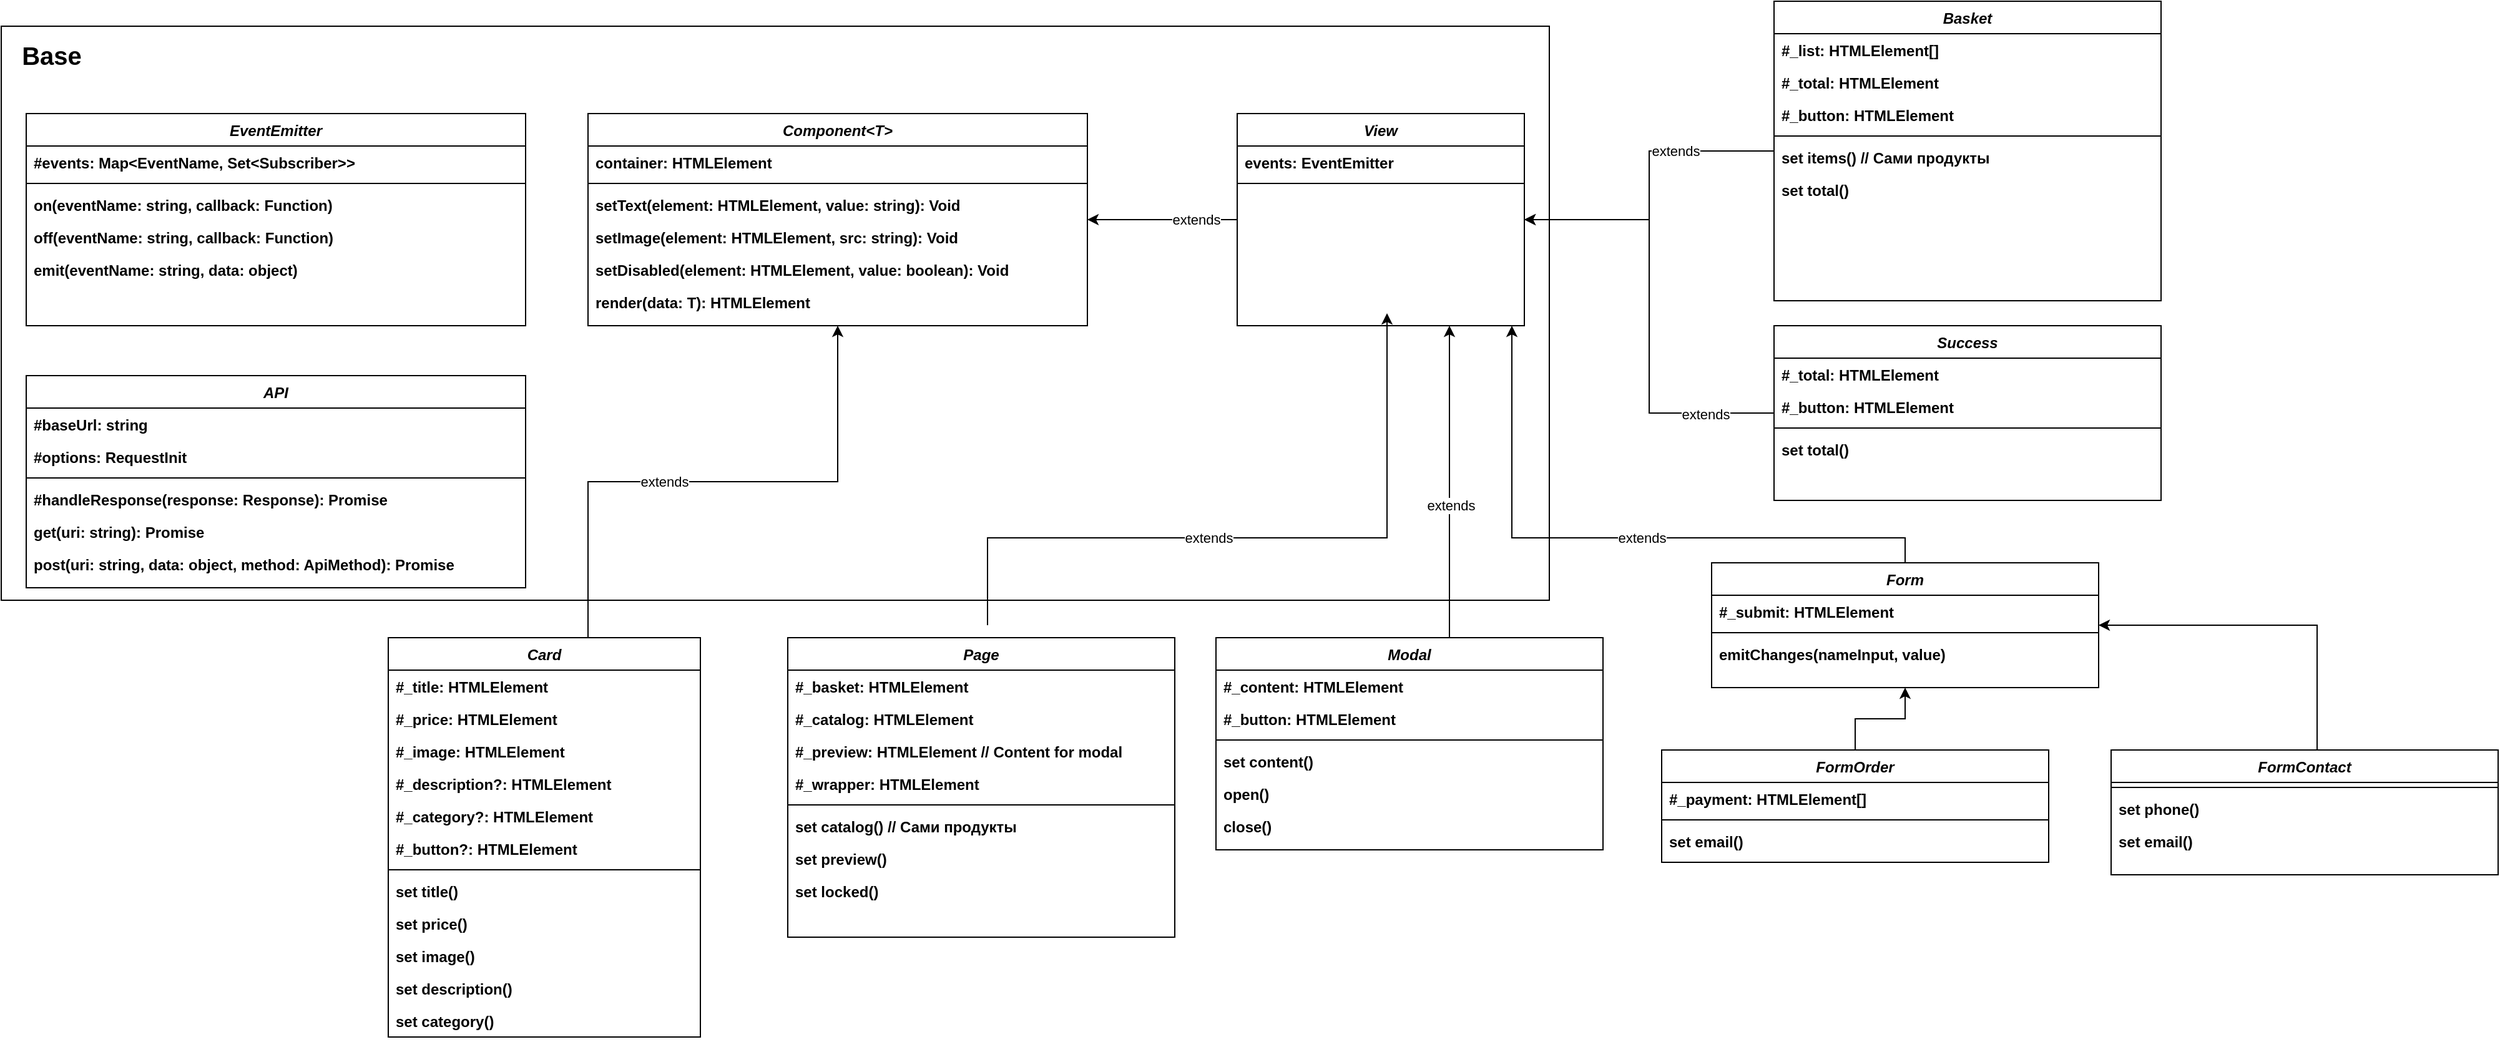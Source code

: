 <mxfile version="24.2.0" type="device">
  <diagram id="C5RBs43oDa-KdzZeNtuy" name="Page-1">
    <mxGraphModel dx="2954" dy="1132" grid="1" gridSize="10" guides="1" tooltips="1" connect="1" arrows="1" fold="1" page="1" pageScale="1" pageWidth="2336" pageHeight="1654" math="0" shadow="0">
      <root>
        <mxCell id="WIyWlLk6GJQsqaUBKTNV-0" />
        <mxCell id="WIyWlLk6GJQsqaUBKTNV-1" parent="WIyWlLk6GJQsqaUBKTNV-0" />
        <mxCell id="gWq2CXGKpFRg3qJBpqlr-2" value="" style="rounded=0;whiteSpace=wrap;html=1;" parent="WIyWlLk6GJQsqaUBKTNV-1" vertex="1">
          <mxGeometry x="40" y="40" width="1240" height="460" as="geometry" />
        </mxCell>
        <mxCell id="zkfFHV4jXpPFQw0GAbJ--0" value="API" style="swimlane;fontStyle=3;align=center;verticalAlign=top;childLayout=stackLayout;horizontal=1;startSize=26;horizontalStack=0;resizeParent=1;resizeLast=0;collapsible=1;marginBottom=0;rounded=0;shadow=0;strokeWidth=1;" parent="WIyWlLk6GJQsqaUBKTNV-1" vertex="1">
          <mxGeometry x="60" y="320" width="400" height="170" as="geometry">
            <mxRectangle x="230" y="140" width="160" height="26" as="alternateBounds" />
          </mxGeometry>
        </mxCell>
        <mxCell id="zkfFHV4jXpPFQw0GAbJ--1" value="#baseUrl: string" style="text;align=left;verticalAlign=top;spacingLeft=4;spacingRight=4;overflow=hidden;rotatable=0;points=[[0,0.5],[1,0.5]];portConstraint=eastwest;fontStyle=1" parent="zkfFHV4jXpPFQw0GAbJ--0" vertex="1">
          <mxGeometry y="26" width="400" height="26" as="geometry" />
        </mxCell>
        <mxCell id="zkfFHV4jXpPFQw0GAbJ--2" value="#options: RequestInit" style="text;align=left;verticalAlign=top;spacingLeft=4;spacingRight=4;overflow=hidden;rotatable=0;points=[[0,0.5],[1,0.5]];portConstraint=eastwest;rounded=0;shadow=0;html=0;fontStyle=1" parent="zkfFHV4jXpPFQw0GAbJ--0" vertex="1">
          <mxGeometry y="52" width="400" height="26" as="geometry" />
        </mxCell>
        <mxCell id="zkfFHV4jXpPFQw0GAbJ--4" value="" style="line;html=1;strokeWidth=1;align=left;verticalAlign=middle;spacingTop=-1;spacingLeft=3;spacingRight=3;rotatable=0;labelPosition=right;points=[];portConstraint=eastwest;" parent="zkfFHV4jXpPFQw0GAbJ--0" vertex="1">
          <mxGeometry y="78" width="400" height="8" as="geometry" />
        </mxCell>
        <mxCell id="zkfFHV4jXpPFQw0GAbJ--5" value="#handleResponse(response: Response): Promise" style="text;align=left;verticalAlign=top;spacingLeft=4;spacingRight=4;overflow=hidden;rotatable=0;points=[[0,0.5],[1,0.5]];portConstraint=eastwest;fontStyle=1" parent="zkfFHV4jXpPFQw0GAbJ--0" vertex="1">
          <mxGeometry y="86" width="400" height="26" as="geometry" />
        </mxCell>
        <mxCell id="gWq2CXGKpFRg3qJBpqlr-4" value="get(uri: string): Promise" style="text;align=left;verticalAlign=top;spacingLeft=4;spacingRight=4;overflow=hidden;rotatable=0;points=[[0,0.5],[1,0.5]];portConstraint=eastwest;fontStyle=1" parent="zkfFHV4jXpPFQw0GAbJ--0" vertex="1">
          <mxGeometry y="112" width="400" height="26" as="geometry" />
        </mxCell>
        <mxCell id="gWq2CXGKpFRg3qJBpqlr-5" value="post(uri: string, data: object, method: ApiMethod): Promise" style="text;align=left;verticalAlign=top;spacingLeft=4;spacingRight=4;overflow=hidden;rotatable=0;points=[[0,0.5],[1,0.5]];portConstraint=eastwest;fontStyle=1" parent="zkfFHV4jXpPFQw0GAbJ--0" vertex="1">
          <mxGeometry y="138" width="400" height="26" as="geometry" />
        </mxCell>
        <mxCell id="gWq2CXGKpFRg3qJBpqlr-6" value="&lt;font style=&quot;font-size: 20px;&quot;&gt;Base&lt;/font&gt;" style="text;align=center;fontStyle=1;verticalAlign=middle;spacingLeft=3;spacingRight=3;strokeColor=none;rotatable=0;points=[[0,0.5],[1,0.5]];portConstraint=eastwest;html=1;" parent="WIyWlLk6GJQsqaUBKTNV-1" vertex="1">
          <mxGeometry x="40" y="50" width="80" height="26" as="geometry" />
        </mxCell>
        <mxCell id="gWq2CXGKpFRg3qJBpqlr-7" value="EventEmitter" style="swimlane;fontStyle=3;align=center;verticalAlign=top;childLayout=stackLayout;horizontal=1;startSize=26;horizontalStack=0;resizeParent=1;resizeLast=0;collapsible=1;marginBottom=0;rounded=0;shadow=0;strokeWidth=1;" parent="WIyWlLk6GJQsqaUBKTNV-1" vertex="1">
          <mxGeometry x="60" y="110" width="400" height="170" as="geometry">
            <mxRectangle x="230" y="140" width="160" height="26" as="alternateBounds" />
          </mxGeometry>
        </mxCell>
        <mxCell id="gWq2CXGKpFRg3qJBpqlr-8" value="#events: Map&lt;EventName, Set&lt;Subscriber&gt;&gt;" style="text;align=left;verticalAlign=top;spacingLeft=4;spacingRight=4;overflow=hidden;rotatable=0;points=[[0,0.5],[1,0.5]];portConstraint=eastwest;fontStyle=1" parent="gWq2CXGKpFRg3qJBpqlr-7" vertex="1">
          <mxGeometry y="26" width="400" height="26" as="geometry" />
        </mxCell>
        <mxCell id="gWq2CXGKpFRg3qJBpqlr-10" value="" style="line;html=1;strokeWidth=1;align=left;verticalAlign=middle;spacingTop=-1;spacingLeft=3;spacingRight=3;rotatable=0;labelPosition=right;points=[];portConstraint=eastwest;" parent="gWq2CXGKpFRg3qJBpqlr-7" vertex="1">
          <mxGeometry y="52" width="400" height="8" as="geometry" />
        </mxCell>
        <mxCell id="gWq2CXGKpFRg3qJBpqlr-11" value="on(eventName: string, callback: Function) " style="text;align=left;verticalAlign=top;spacingLeft=4;spacingRight=4;overflow=hidden;rotatable=0;points=[[0,0.5],[1,0.5]];portConstraint=eastwest;fontStyle=1" parent="gWq2CXGKpFRg3qJBpqlr-7" vertex="1">
          <mxGeometry y="60" width="400" height="26" as="geometry" />
        </mxCell>
        <mxCell id="gWq2CXGKpFRg3qJBpqlr-12" value="off(eventName: string, callback: Function)" style="text;align=left;verticalAlign=top;spacingLeft=4;spacingRight=4;overflow=hidden;rotatable=0;points=[[0,0.5],[1,0.5]];portConstraint=eastwest;fontStyle=1" parent="gWq2CXGKpFRg3qJBpqlr-7" vertex="1">
          <mxGeometry y="86" width="400" height="26" as="geometry" />
        </mxCell>
        <mxCell id="gWq2CXGKpFRg3qJBpqlr-13" value="emit(eventName: string, data: object)" style="text;align=left;verticalAlign=top;spacingLeft=4;spacingRight=4;overflow=hidden;rotatable=0;points=[[0,0.5],[1,0.5]];portConstraint=eastwest;fontStyle=1" parent="gWq2CXGKpFRg3qJBpqlr-7" vertex="1">
          <mxGeometry y="112" width="400" height="26" as="geometry" />
        </mxCell>
        <mxCell id="gWq2CXGKpFRg3qJBpqlr-28" style="edgeStyle=orthogonalEdgeStyle;rounded=0;orthogonalLoop=1;jettySize=auto;html=1;" parent="WIyWlLk6GJQsqaUBKTNV-1" source="gWq2CXGKpFRg3qJBpqlr-14" target="gWq2CXGKpFRg3qJBpqlr-20" edge="1">
          <mxGeometry relative="1" as="geometry" />
        </mxCell>
        <mxCell id="gWq2CXGKpFRg3qJBpqlr-29" value="extends" style="edgeLabel;html=1;align=center;verticalAlign=middle;resizable=0;points=[];" parent="gWq2CXGKpFRg3qJBpqlr-28" vertex="1" connectable="0">
          <mxGeometry x="-0.135" relative="1" as="geometry">
            <mxPoint x="19" as="offset" />
          </mxGeometry>
        </mxCell>
        <mxCell id="gWq2CXGKpFRg3qJBpqlr-14" value="View" style="swimlane;fontStyle=3;align=center;verticalAlign=top;childLayout=stackLayout;horizontal=1;startSize=26;horizontalStack=0;resizeParent=1;resizeLast=0;collapsible=1;marginBottom=0;rounded=0;shadow=0;strokeWidth=1;" parent="WIyWlLk6GJQsqaUBKTNV-1" vertex="1">
          <mxGeometry x="1030" y="110" width="230" height="170" as="geometry">
            <mxRectangle x="230" y="140" width="160" height="26" as="alternateBounds" />
          </mxGeometry>
        </mxCell>
        <mxCell id="gWq2CXGKpFRg3qJBpqlr-15" value="events: EventEmitter" style="text;align=left;verticalAlign=top;spacingLeft=4;spacingRight=4;overflow=hidden;rotatable=0;points=[[0,0.5],[1,0.5]];portConstraint=eastwest;fontStyle=1" parent="gWq2CXGKpFRg3qJBpqlr-14" vertex="1">
          <mxGeometry y="26" width="230" height="26" as="geometry" />
        </mxCell>
        <mxCell id="gWq2CXGKpFRg3qJBpqlr-16" value="" style="line;html=1;strokeWidth=1;align=left;verticalAlign=middle;spacingTop=-1;spacingLeft=3;spacingRight=3;rotatable=0;labelPosition=right;points=[];portConstraint=eastwest;" parent="gWq2CXGKpFRg3qJBpqlr-14" vertex="1">
          <mxGeometry y="52" width="230" height="8" as="geometry" />
        </mxCell>
        <mxCell id="gWq2CXGKpFRg3qJBpqlr-20" value="Component&lt;T&gt;" style="swimlane;fontStyle=3;align=center;verticalAlign=top;childLayout=stackLayout;horizontal=1;startSize=26;horizontalStack=0;resizeParent=1;resizeLast=0;collapsible=1;marginBottom=0;rounded=0;shadow=0;strokeWidth=1;" parent="WIyWlLk6GJQsqaUBKTNV-1" vertex="1">
          <mxGeometry x="510" y="110" width="400" height="170" as="geometry">
            <mxRectangle x="230" y="140" width="160" height="26" as="alternateBounds" />
          </mxGeometry>
        </mxCell>
        <mxCell id="gWq2CXGKpFRg3qJBpqlr-21" value="container: HTMLElement" style="text;align=left;verticalAlign=top;spacingLeft=4;spacingRight=4;overflow=hidden;rotatable=0;points=[[0,0.5],[1,0.5]];portConstraint=eastwest;fontStyle=1" parent="gWq2CXGKpFRg3qJBpqlr-20" vertex="1">
          <mxGeometry y="26" width="400" height="26" as="geometry" />
        </mxCell>
        <mxCell id="gWq2CXGKpFRg3qJBpqlr-22" value="" style="line;html=1;strokeWidth=1;align=left;verticalAlign=middle;spacingTop=-1;spacingLeft=3;spacingRight=3;rotatable=0;labelPosition=right;points=[];portConstraint=eastwest;" parent="gWq2CXGKpFRg3qJBpqlr-20" vertex="1">
          <mxGeometry y="52" width="400" height="8" as="geometry" />
        </mxCell>
        <mxCell id="gWq2CXGKpFRg3qJBpqlr-23" value="setText(element: HTMLElement, value: string): Void" style="text;align=left;verticalAlign=top;spacingLeft=4;spacingRight=4;overflow=hidden;rotatable=0;points=[[0,0.5],[1,0.5]];portConstraint=eastwest;fontStyle=1" parent="gWq2CXGKpFRg3qJBpqlr-20" vertex="1">
          <mxGeometry y="60" width="400" height="26" as="geometry" />
        </mxCell>
        <mxCell id="gWq2CXGKpFRg3qJBpqlr-24" value="setImage(element: HTMLElement, src: string): Void" style="text;align=left;verticalAlign=top;spacingLeft=4;spacingRight=4;overflow=hidden;rotatable=0;points=[[0,0.5],[1,0.5]];portConstraint=eastwest;fontStyle=1" parent="gWq2CXGKpFRg3qJBpqlr-20" vertex="1">
          <mxGeometry y="86" width="400" height="26" as="geometry" />
        </mxCell>
        <mxCell id="gWq2CXGKpFRg3qJBpqlr-25" value="setDisabled(element: HTMLElement, value: boolean): Void " style="text;align=left;verticalAlign=top;spacingLeft=4;spacingRight=4;overflow=hidden;rotatable=0;points=[[0,0.5],[1,0.5]];portConstraint=eastwest;fontStyle=1" parent="gWq2CXGKpFRg3qJBpqlr-20" vertex="1">
          <mxGeometry y="112" width="400" height="26" as="geometry" />
        </mxCell>
        <mxCell id="gWq2CXGKpFRg3qJBpqlr-26" value="render(data: T): HTMLElement" style="text;align=left;verticalAlign=top;spacingLeft=4;spacingRight=4;overflow=hidden;rotatable=0;points=[[0,0.5],[1,0.5]];portConstraint=eastwest;fontStyle=1" parent="gWq2CXGKpFRg3qJBpqlr-20" vertex="1">
          <mxGeometry y="138" width="400" height="26" as="geometry" />
        </mxCell>
        <mxCell id="gWq2CXGKpFRg3qJBpqlr-44" style="edgeStyle=orthogonalEdgeStyle;rounded=0;orthogonalLoop=1;jettySize=auto;html=1;" parent="WIyWlLk6GJQsqaUBKTNV-1" source="gWq2CXGKpFRg3qJBpqlr-30" target="gWq2CXGKpFRg3qJBpqlr-20" edge="1">
          <mxGeometry relative="1" as="geometry">
            <Array as="points">
              <mxPoint x="510" y="405" />
              <mxPoint x="710" y="405" />
            </Array>
          </mxGeometry>
        </mxCell>
        <mxCell id="gWq2CXGKpFRg3qJBpqlr-45" value="extends" style="edgeLabel;html=1;align=center;verticalAlign=middle;resizable=0;points=[];" parent="gWq2CXGKpFRg3qJBpqlr-44" vertex="1" connectable="0">
          <mxGeometry x="-0.176" y="1" relative="1" as="geometry">
            <mxPoint y="1" as="offset" />
          </mxGeometry>
        </mxCell>
        <mxCell id="gWq2CXGKpFRg3qJBpqlr-30" value="Card" style="swimlane;fontStyle=3;align=center;verticalAlign=top;childLayout=stackLayout;horizontal=1;startSize=26;horizontalStack=0;resizeParent=1;resizeLast=0;collapsible=1;marginBottom=0;rounded=0;shadow=0;strokeWidth=1;fillStyle=auto;swimlaneFillColor=default;" parent="WIyWlLk6GJQsqaUBKTNV-1" vertex="1">
          <mxGeometry x="350" y="530" width="250" height="320" as="geometry">
            <mxRectangle x="230" y="140" width="160" height="26" as="alternateBounds" />
          </mxGeometry>
        </mxCell>
        <mxCell id="gWq2CXGKpFRg3qJBpqlr-37" value="#_title: HTMLElement" style="text;align=left;verticalAlign=top;spacingLeft=4;spacingRight=4;overflow=hidden;rotatable=0;points=[[0,0.5],[1,0.5]];portConstraint=eastwest;fontStyle=1" parent="gWq2CXGKpFRg3qJBpqlr-30" vertex="1">
          <mxGeometry y="26" width="250" height="26" as="geometry" />
        </mxCell>
        <mxCell id="gWq2CXGKpFRg3qJBpqlr-31" value="#_price: HTMLElement" style="text;align=left;verticalAlign=top;spacingLeft=4;spacingRight=4;overflow=hidden;rotatable=0;points=[[0,0.5],[1,0.5]];portConstraint=eastwest;fontStyle=1" parent="gWq2CXGKpFRg3qJBpqlr-30" vertex="1">
          <mxGeometry y="52" width="250" height="26" as="geometry" />
        </mxCell>
        <mxCell id="gWq2CXGKpFRg3qJBpqlr-41" value="#_image: HTMLElement" style="text;align=left;verticalAlign=top;spacingLeft=4;spacingRight=4;overflow=hidden;rotatable=0;points=[[0,0.5],[1,0.5]];portConstraint=eastwest;fontStyle=1" parent="gWq2CXGKpFRg3qJBpqlr-30" vertex="1">
          <mxGeometry y="78" width="250" height="26" as="geometry" />
        </mxCell>
        <mxCell id="gWq2CXGKpFRg3qJBpqlr-36" value="#_description?: HTMLElement" style="text;align=left;verticalAlign=top;spacingLeft=4;spacingRight=4;overflow=hidden;rotatable=0;points=[[0,0.5],[1,0.5]];portConstraint=eastwest;fontStyle=1" parent="gWq2CXGKpFRg3qJBpqlr-30" vertex="1">
          <mxGeometry y="104" width="250" height="26" as="geometry" />
        </mxCell>
        <mxCell id="gWq2CXGKpFRg3qJBpqlr-38" value="#_category?: HTMLElement" style="text;align=left;verticalAlign=top;spacingLeft=4;spacingRight=4;overflow=hidden;rotatable=0;points=[[0,0.5],[1,0.5]];portConstraint=eastwest;fontStyle=1" parent="gWq2CXGKpFRg3qJBpqlr-30" vertex="1">
          <mxGeometry y="130" width="250" height="26" as="geometry" />
        </mxCell>
        <mxCell id="gWq2CXGKpFRg3qJBpqlr-40" value="#_button?: HTMLElement" style="text;align=left;verticalAlign=top;spacingLeft=4;spacingRight=4;overflow=hidden;rotatable=0;points=[[0,0.5],[1,0.5]];portConstraint=eastwest;fontStyle=1" parent="gWq2CXGKpFRg3qJBpqlr-30" vertex="1">
          <mxGeometry y="156" width="250" height="26" as="geometry" />
        </mxCell>
        <mxCell id="gWq2CXGKpFRg3qJBpqlr-32" value="" style="line;html=1;strokeWidth=1;align=left;verticalAlign=middle;spacingTop=-1;spacingLeft=3;spacingRight=3;rotatable=0;labelPosition=right;points=[];portConstraint=eastwest;" parent="gWq2CXGKpFRg3qJBpqlr-30" vertex="1">
          <mxGeometry y="182" width="250" height="8" as="geometry" />
        </mxCell>
        <mxCell id="gWq2CXGKpFRg3qJBpqlr-33" value="set title()" style="text;align=left;verticalAlign=top;spacingLeft=4;spacingRight=4;overflow=hidden;rotatable=0;points=[[0,0.5],[1,0.5]];portConstraint=eastwest;fontStyle=1" parent="gWq2CXGKpFRg3qJBpqlr-30" vertex="1">
          <mxGeometry y="190" width="250" height="26" as="geometry" />
        </mxCell>
        <mxCell id="gWq2CXGKpFRg3qJBpqlr-43" value="set price()" style="text;align=left;verticalAlign=top;spacingLeft=4;spacingRight=4;overflow=hidden;rotatable=0;points=[[0,0.5],[1,0.5]];portConstraint=eastwest;fontStyle=1" parent="gWq2CXGKpFRg3qJBpqlr-30" vertex="1">
          <mxGeometry y="216" width="250" height="26" as="geometry" />
        </mxCell>
        <mxCell id="gWq2CXGKpFRg3qJBpqlr-35" value="set image()" style="text;align=left;verticalAlign=top;spacingLeft=4;spacingRight=4;overflow=hidden;rotatable=0;points=[[0,0.5],[1,0.5]];portConstraint=eastwest;fontStyle=1" parent="gWq2CXGKpFRg3qJBpqlr-30" vertex="1">
          <mxGeometry y="242" width="250" height="26" as="geometry" />
        </mxCell>
        <mxCell id="gWq2CXGKpFRg3qJBpqlr-34" value="set description()" style="text;align=left;verticalAlign=top;spacingLeft=4;spacingRight=4;overflow=hidden;rotatable=0;points=[[0,0.5],[1,0.5]];portConstraint=eastwest;fontStyle=1" parent="gWq2CXGKpFRg3qJBpqlr-30" vertex="1">
          <mxGeometry y="268" width="250" height="26" as="geometry" />
        </mxCell>
        <mxCell id="gWq2CXGKpFRg3qJBpqlr-42" value="set category()" style="text;align=left;verticalAlign=top;spacingLeft=4;spacingRight=4;overflow=hidden;rotatable=0;points=[[0,0.5],[1,0.5]];portConstraint=eastwest;fontStyle=1" parent="gWq2CXGKpFRg3qJBpqlr-30" vertex="1">
          <mxGeometry y="294" width="250" height="26" as="geometry" />
        </mxCell>
        <mxCell id="gWq2CXGKpFRg3qJBpqlr-59" style="edgeStyle=orthogonalEdgeStyle;rounded=0;orthogonalLoop=1;jettySize=auto;html=1;" parent="WIyWlLk6GJQsqaUBKTNV-1" edge="1">
          <mxGeometry relative="1" as="geometry">
            <mxPoint x="830" y="520" as="sourcePoint" />
            <mxPoint x="1150" y="270" as="targetPoint" />
            <Array as="points">
              <mxPoint x="830" y="450" />
              <mxPoint x="1150" y="450" />
            </Array>
          </mxGeometry>
        </mxCell>
        <mxCell id="gWq2CXGKpFRg3qJBpqlr-60" value="extends" style="edgeLabel;html=1;align=center;verticalAlign=middle;resizable=0;points=[];" parent="gWq2CXGKpFRg3qJBpqlr-59" vertex="1" connectable="0">
          <mxGeometry x="-0.135" relative="1" as="geometry">
            <mxPoint as="offset" />
          </mxGeometry>
        </mxCell>
        <mxCell id="gWq2CXGKpFRg3qJBpqlr-46" value="Page" style="swimlane;fontStyle=3;align=center;verticalAlign=top;childLayout=stackLayout;horizontal=1;startSize=26;horizontalStack=0;resizeParent=1;resizeLast=0;collapsible=1;marginBottom=0;rounded=0;shadow=0;strokeWidth=1;fillStyle=auto;swimlaneFillColor=default;" parent="WIyWlLk6GJQsqaUBKTNV-1" vertex="1">
          <mxGeometry x="670" y="530" width="310" height="240" as="geometry">
            <mxRectangle x="230" y="140" width="160" height="26" as="alternateBounds" />
          </mxGeometry>
        </mxCell>
        <mxCell id="gWq2CXGKpFRg3qJBpqlr-47" value="#_basket: HTMLElement" style="text;align=left;verticalAlign=top;spacingLeft=4;spacingRight=4;overflow=hidden;rotatable=0;points=[[0,0.5],[1,0.5]];portConstraint=eastwest;fontStyle=1" parent="gWq2CXGKpFRg3qJBpqlr-46" vertex="1">
          <mxGeometry y="26" width="310" height="26" as="geometry" />
        </mxCell>
        <mxCell id="gWq2CXGKpFRg3qJBpqlr-48" value="#_catalog: HTMLElement" style="text;align=left;verticalAlign=top;spacingLeft=4;spacingRight=4;overflow=hidden;rotatable=0;points=[[0,0.5],[1,0.5]];portConstraint=eastwest;fontStyle=1" parent="gWq2CXGKpFRg3qJBpqlr-46" vertex="1">
          <mxGeometry y="52" width="310" height="26" as="geometry" />
        </mxCell>
        <mxCell id="gWq2CXGKpFRg3qJBpqlr-49" value="#_preview: HTMLElement // Content for modal" style="text;align=left;verticalAlign=top;spacingLeft=4;spacingRight=4;overflow=hidden;rotatable=0;points=[[0,0.5],[1,0.5]];portConstraint=eastwest;fontStyle=1" parent="gWq2CXGKpFRg3qJBpqlr-46" vertex="1">
          <mxGeometry y="78" width="310" height="26" as="geometry" />
        </mxCell>
        <mxCell id="gWq2CXGKpFRg3qJBpqlr-50" value="#_wrapper: HTMLElement" style="text;align=left;verticalAlign=top;spacingLeft=4;spacingRight=4;overflow=hidden;rotatable=0;points=[[0,0.5],[1,0.5]];portConstraint=eastwest;fontStyle=1" parent="gWq2CXGKpFRg3qJBpqlr-46" vertex="1">
          <mxGeometry y="104" width="310" height="26" as="geometry" />
        </mxCell>
        <mxCell id="gWq2CXGKpFRg3qJBpqlr-53" value="" style="line;html=1;strokeWidth=1;align=left;verticalAlign=middle;spacingTop=-1;spacingLeft=3;spacingRight=3;rotatable=0;labelPosition=right;points=[];portConstraint=eastwest;" parent="gWq2CXGKpFRg3qJBpqlr-46" vertex="1">
          <mxGeometry y="130" width="310" height="8" as="geometry" />
        </mxCell>
        <mxCell id="gWq2CXGKpFRg3qJBpqlr-54" value="set catalog() // Сами продукты" style="text;align=left;verticalAlign=top;spacingLeft=4;spacingRight=4;overflow=hidden;rotatable=0;points=[[0,0.5],[1,0.5]];portConstraint=eastwest;fontStyle=1" parent="gWq2CXGKpFRg3qJBpqlr-46" vertex="1">
          <mxGeometry y="138" width="310" height="26" as="geometry" />
        </mxCell>
        <mxCell id="gWq2CXGKpFRg3qJBpqlr-55" value="set preview()" style="text;align=left;verticalAlign=top;spacingLeft=4;spacingRight=4;overflow=hidden;rotatable=0;points=[[0,0.5],[1,0.5]];portConstraint=eastwest;fontStyle=1" parent="gWq2CXGKpFRg3qJBpqlr-46" vertex="1">
          <mxGeometry y="164" width="310" height="26" as="geometry" />
        </mxCell>
        <mxCell id="gWq2CXGKpFRg3qJBpqlr-56" value="set locked()" style="text;align=left;verticalAlign=top;spacingLeft=4;spacingRight=4;overflow=hidden;rotatable=0;points=[[0,0.5],[1,0.5]];portConstraint=eastwest;fontStyle=1" parent="gWq2CXGKpFRg3qJBpqlr-46" vertex="1">
          <mxGeometry y="190" width="310" height="26" as="geometry" />
        </mxCell>
        <mxCell id="GjS4NY_igWmzDTjKArRY-9" style="edgeStyle=orthogonalEdgeStyle;rounded=0;orthogonalLoop=1;jettySize=auto;html=1;" edge="1" parent="WIyWlLk6GJQsqaUBKTNV-1" source="GjS4NY_igWmzDTjKArRY-0" target="gWq2CXGKpFRg3qJBpqlr-14">
          <mxGeometry relative="1" as="geometry">
            <Array as="points">
              <mxPoint x="1200" y="460" />
              <mxPoint x="1200" y="460" />
            </Array>
          </mxGeometry>
        </mxCell>
        <mxCell id="GjS4NY_igWmzDTjKArRY-10" value="extends" style="edgeLabel;html=1;align=center;verticalAlign=middle;resizable=0;points=[];" vertex="1" connectable="0" parent="GjS4NY_igWmzDTjKArRY-9">
          <mxGeometry x="-0.151" y="-1" relative="1" as="geometry">
            <mxPoint as="offset" />
          </mxGeometry>
        </mxCell>
        <mxCell id="GjS4NY_igWmzDTjKArRY-0" value="Modal" style="swimlane;fontStyle=3;align=center;verticalAlign=top;childLayout=stackLayout;horizontal=1;startSize=26;horizontalStack=0;resizeParent=1;resizeLast=0;collapsible=1;marginBottom=0;rounded=0;shadow=0;strokeWidth=1;fillStyle=auto;swimlaneFillColor=default;" vertex="1" parent="WIyWlLk6GJQsqaUBKTNV-1">
          <mxGeometry x="1013" y="530" width="310" height="170" as="geometry">
            <mxRectangle x="230" y="140" width="160" height="26" as="alternateBounds" />
          </mxGeometry>
        </mxCell>
        <mxCell id="GjS4NY_igWmzDTjKArRY-1" value="#_content: HTMLElement" style="text;align=left;verticalAlign=top;spacingLeft=4;spacingRight=4;overflow=hidden;rotatable=0;points=[[0,0.5],[1,0.5]];portConstraint=eastwest;fontStyle=1" vertex="1" parent="GjS4NY_igWmzDTjKArRY-0">
          <mxGeometry y="26" width="310" height="26" as="geometry" />
        </mxCell>
        <mxCell id="GjS4NY_igWmzDTjKArRY-2" value="#_button: HTMLElement" style="text;align=left;verticalAlign=top;spacingLeft=4;spacingRight=4;overflow=hidden;rotatable=0;points=[[0,0.5],[1,0.5]];portConstraint=eastwest;fontStyle=1" vertex="1" parent="GjS4NY_igWmzDTjKArRY-0">
          <mxGeometry y="52" width="310" height="26" as="geometry" />
        </mxCell>
        <mxCell id="GjS4NY_igWmzDTjKArRY-5" value="" style="line;html=1;strokeWidth=1;align=left;verticalAlign=middle;spacingTop=-1;spacingLeft=3;spacingRight=3;rotatable=0;labelPosition=right;points=[];portConstraint=eastwest;" vertex="1" parent="GjS4NY_igWmzDTjKArRY-0">
          <mxGeometry y="78" width="310" height="8" as="geometry" />
        </mxCell>
        <mxCell id="GjS4NY_igWmzDTjKArRY-6" value="set content()" style="text;align=left;verticalAlign=top;spacingLeft=4;spacingRight=4;overflow=hidden;rotatable=0;points=[[0,0.5],[1,0.5]];portConstraint=eastwest;fontStyle=1" vertex="1" parent="GjS4NY_igWmzDTjKArRY-0">
          <mxGeometry y="86" width="310" height="26" as="geometry" />
        </mxCell>
        <mxCell id="GjS4NY_igWmzDTjKArRY-7" value="open()" style="text;align=left;verticalAlign=top;spacingLeft=4;spacingRight=4;overflow=hidden;rotatable=0;points=[[0,0.5],[1,0.5]];portConstraint=eastwest;fontStyle=1" vertex="1" parent="GjS4NY_igWmzDTjKArRY-0">
          <mxGeometry y="112" width="310" height="26" as="geometry" />
        </mxCell>
        <mxCell id="GjS4NY_igWmzDTjKArRY-8" value="close()" style="text;align=left;verticalAlign=top;spacingLeft=4;spacingRight=4;overflow=hidden;rotatable=0;points=[[0,0.5],[1,0.5]];portConstraint=eastwest;fontStyle=1" vertex="1" parent="GjS4NY_igWmzDTjKArRY-0">
          <mxGeometry y="138" width="310" height="26" as="geometry" />
        </mxCell>
        <mxCell id="GjS4NY_igWmzDTjKArRY-20" style="edgeStyle=orthogonalEdgeStyle;rounded=0;orthogonalLoop=1;jettySize=auto;html=1;" edge="1" parent="WIyWlLk6GJQsqaUBKTNV-1" source="GjS4NY_igWmzDTjKArRY-11" target="gWq2CXGKpFRg3qJBpqlr-14">
          <mxGeometry relative="1" as="geometry" />
        </mxCell>
        <mxCell id="GjS4NY_igWmzDTjKArRY-29" value="extends" style="edgeLabel;html=1;align=center;verticalAlign=middle;resizable=0;points=[];" vertex="1" connectable="0" parent="GjS4NY_igWmzDTjKArRY-20">
          <mxGeometry x="-0.38" relative="1" as="geometry">
            <mxPoint as="offset" />
          </mxGeometry>
        </mxCell>
        <mxCell id="GjS4NY_igWmzDTjKArRY-11" value="Basket" style="swimlane;fontStyle=3;align=center;verticalAlign=top;childLayout=stackLayout;horizontal=1;startSize=26;horizontalStack=0;resizeParent=1;resizeLast=0;collapsible=1;marginBottom=0;rounded=0;shadow=0;strokeWidth=1;fillStyle=auto;swimlaneFillColor=default;" vertex="1" parent="WIyWlLk6GJQsqaUBKTNV-1">
          <mxGeometry x="1460" y="20" width="310" height="240" as="geometry">
            <mxRectangle x="230" y="140" width="160" height="26" as="alternateBounds" />
          </mxGeometry>
        </mxCell>
        <mxCell id="GjS4NY_igWmzDTjKArRY-12" value="#_list: HTMLElement[]" style="text;align=left;verticalAlign=top;spacingLeft=4;spacingRight=4;overflow=hidden;rotatable=0;points=[[0,0.5],[1,0.5]];portConstraint=eastwest;fontStyle=1" vertex="1" parent="GjS4NY_igWmzDTjKArRY-11">
          <mxGeometry y="26" width="310" height="26" as="geometry" />
        </mxCell>
        <mxCell id="GjS4NY_igWmzDTjKArRY-13" value="#_total: HTMLElement" style="text;align=left;verticalAlign=top;spacingLeft=4;spacingRight=4;overflow=hidden;rotatable=0;points=[[0,0.5],[1,0.5]];portConstraint=eastwest;fontStyle=1" vertex="1" parent="GjS4NY_igWmzDTjKArRY-11">
          <mxGeometry y="52" width="310" height="26" as="geometry" />
        </mxCell>
        <mxCell id="GjS4NY_igWmzDTjKArRY-15" value="#_button: HTMLElement" style="text;align=left;verticalAlign=top;spacingLeft=4;spacingRight=4;overflow=hidden;rotatable=0;points=[[0,0.5],[1,0.5]];portConstraint=eastwest;fontStyle=1" vertex="1" parent="GjS4NY_igWmzDTjKArRY-11">
          <mxGeometry y="78" width="310" height="26" as="geometry" />
        </mxCell>
        <mxCell id="GjS4NY_igWmzDTjKArRY-16" value="" style="line;html=1;strokeWidth=1;align=left;verticalAlign=middle;spacingTop=-1;spacingLeft=3;spacingRight=3;rotatable=0;labelPosition=right;points=[];portConstraint=eastwest;" vertex="1" parent="GjS4NY_igWmzDTjKArRY-11">
          <mxGeometry y="104" width="310" height="8" as="geometry" />
        </mxCell>
        <mxCell id="GjS4NY_igWmzDTjKArRY-17" value="set items() // Сами продукты" style="text;align=left;verticalAlign=top;spacingLeft=4;spacingRight=4;overflow=hidden;rotatable=0;points=[[0,0.5],[1,0.5]];portConstraint=eastwest;fontStyle=1" vertex="1" parent="GjS4NY_igWmzDTjKArRY-11">
          <mxGeometry y="112" width="310" height="26" as="geometry" />
        </mxCell>
        <mxCell id="GjS4NY_igWmzDTjKArRY-18" value="set total()" style="text;align=left;verticalAlign=top;spacingLeft=4;spacingRight=4;overflow=hidden;rotatable=0;points=[[0,0.5],[1,0.5]];portConstraint=eastwest;fontStyle=1" vertex="1" parent="GjS4NY_igWmzDTjKArRY-11">
          <mxGeometry y="138" width="310" height="26" as="geometry" />
        </mxCell>
        <mxCell id="GjS4NY_igWmzDTjKArRY-28" style="edgeStyle=orthogonalEdgeStyle;rounded=0;orthogonalLoop=1;jettySize=auto;html=1;" edge="1" parent="WIyWlLk6GJQsqaUBKTNV-1" source="GjS4NY_igWmzDTjKArRY-21" target="gWq2CXGKpFRg3qJBpqlr-14">
          <mxGeometry relative="1" as="geometry" />
        </mxCell>
        <mxCell id="GjS4NY_igWmzDTjKArRY-30" value="extends" style="edgeLabel;html=1;align=center;verticalAlign=middle;resizable=0;points=[];" vertex="1" connectable="0" parent="GjS4NY_igWmzDTjKArRY-28">
          <mxGeometry x="-0.69" y="1" relative="1" as="geometry">
            <mxPoint as="offset" />
          </mxGeometry>
        </mxCell>
        <mxCell id="GjS4NY_igWmzDTjKArRY-21" value="Success" style="swimlane;fontStyle=3;align=center;verticalAlign=top;childLayout=stackLayout;horizontal=1;startSize=26;horizontalStack=0;resizeParent=1;resizeLast=0;collapsible=1;marginBottom=0;rounded=0;shadow=0;strokeWidth=1;fillStyle=auto;swimlaneFillColor=default;" vertex="1" parent="WIyWlLk6GJQsqaUBKTNV-1">
          <mxGeometry x="1460" y="280" width="310" height="140" as="geometry">
            <mxRectangle x="230" y="140" width="160" height="26" as="alternateBounds" />
          </mxGeometry>
        </mxCell>
        <mxCell id="GjS4NY_igWmzDTjKArRY-22" value="#_total: HTMLElement" style="text;align=left;verticalAlign=top;spacingLeft=4;spacingRight=4;overflow=hidden;rotatable=0;points=[[0,0.5],[1,0.5]];portConstraint=eastwest;fontStyle=1" vertex="1" parent="GjS4NY_igWmzDTjKArRY-21">
          <mxGeometry y="26" width="310" height="26" as="geometry" />
        </mxCell>
        <mxCell id="GjS4NY_igWmzDTjKArRY-23" value="#_button: HTMLElement" style="text;align=left;verticalAlign=top;spacingLeft=4;spacingRight=4;overflow=hidden;rotatable=0;points=[[0,0.5],[1,0.5]];portConstraint=eastwest;fontStyle=1" vertex="1" parent="GjS4NY_igWmzDTjKArRY-21">
          <mxGeometry y="52" width="310" height="26" as="geometry" />
        </mxCell>
        <mxCell id="GjS4NY_igWmzDTjKArRY-25" value="" style="line;html=1;strokeWidth=1;align=left;verticalAlign=middle;spacingTop=-1;spacingLeft=3;spacingRight=3;rotatable=0;labelPosition=right;points=[];portConstraint=eastwest;" vertex="1" parent="GjS4NY_igWmzDTjKArRY-21">
          <mxGeometry y="78" width="310" height="8" as="geometry" />
        </mxCell>
        <mxCell id="GjS4NY_igWmzDTjKArRY-26" value="set total()" style="text;align=left;verticalAlign=top;spacingLeft=4;spacingRight=4;overflow=hidden;rotatable=0;points=[[0,0.5],[1,0.5]];portConstraint=eastwest;fontStyle=1" vertex="1" parent="GjS4NY_igWmzDTjKArRY-21">
          <mxGeometry y="86" width="310" height="26" as="geometry" />
        </mxCell>
        <mxCell id="GjS4NY_igWmzDTjKArRY-50" style="edgeStyle=orthogonalEdgeStyle;rounded=0;orthogonalLoop=1;jettySize=auto;html=1;" edge="1" parent="WIyWlLk6GJQsqaUBKTNV-1" source="GjS4NY_igWmzDTjKArRY-31" target="GjS4NY_igWmzDTjKArRY-40">
          <mxGeometry relative="1" as="geometry" />
        </mxCell>
        <mxCell id="GjS4NY_igWmzDTjKArRY-31" value="FormOrder" style="swimlane;fontStyle=3;align=center;verticalAlign=top;childLayout=stackLayout;horizontal=1;startSize=26;horizontalStack=0;resizeParent=1;resizeLast=0;collapsible=1;marginBottom=0;rounded=0;shadow=0;strokeWidth=1;fillStyle=auto;swimlaneFillColor=default;" vertex="1" parent="WIyWlLk6GJQsqaUBKTNV-1">
          <mxGeometry x="1370" y="620" width="310" height="90" as="geometry">
            <mxRectangle x="230" y="140" width="160" height="26" as="alternateBounds" />
          </mxGeometry>
        </mxCell>
        <mxCell id="GjS4NY_igWmzDTjKArRY-32" value="#_payment: HTMLElement[]" style="text;align=left;verticalAlign=top;spacingLeft=4;spacingRight=4;overflow=hidden;rotatable=0;points=[[0,0.5],[1,0.5]];portConstraint=eastwest;fontStyle=1" vertex="1" parent="GjS4NY_igWmzDTjKArRY-31">
          <mxGeometry y="26" width="310" height="26" as="geometry" />
        </mxCell>
        <mxCell id="GjS4NY_igWmzDTjKArRY-36" value="" style="line;html=1;strokeWidth=1;align=left;verticalAlign=middle;spacingTop=-1;spacingLeft=3;spacingRight=3;rotatable=0;labelPosition=right;points=[];portConstraint=eastwest;" vertex="1" parent="GjS4NY_igWmzDTjKArRY-31">
          <mxGeometry y="52" width="310" height="8" as="geometry" />
        </mxCell>
        <mxCell id="GjS4NY_igWmzDTjKArRY-59" value="set email()" style="text;align=left;verticalAlign=top;spacingLeft=4;spacingRight=4;overflow=hidden;rotatable=0;points=[[0,0.5],[1,0.5]];portConstraint=eastwest;fontStyle=1" vertex="1" parent="GjS4NY_igWmzDTjKArRY-31">
          <mxGeometry y="60" width="310" height="26" as="geometry" />
        </mxCell>
        <mxCell id="GjS4NY_igWmzDTjKArRY-48" style="edgeStyle=orthogonalEdgeStyle;rounded=0;orthogonalLoop=1;jettySize=auto;html=1;" edge="1" parent="WIyWlLk6GJQsqaUBKTNV-1" source="GjS4NY_igWmzDTjKArRY-40" target="gWq2CXGKpFRg3qJBpqlr-14">
          <mxGeometry relative="1" as="geometry">
            <Array as="points">
              <mxPoint x="1565" y="450" />
              <mxPoint x="1250" y="450" />
            </Array>
          </mxGeometry>
        </mxCell>
        <mxCell id="GjS4NY_igWmzDTjKArRY-49" value="extends" style="edgeLabel;html=1;align=center;verticalAlign=middle;resizable=0;points=[];" vertex="1" connectable="0" parent="GjS4NY_igWmzDTjKArRY-48">
          <mxGeometry x="-0.085" relative="1" as="geometry">
            <mxPoint as="offset" />
          </mxGeometry>
        </mxCell>
        <mxCell id="GjS4NY_igWmzDTjKArRY-40" value="Form" style="swimlane;fontStyle=3;align=center;verticalAlign=top;childLayout=stackLayout;horizontal=1;startSize=26;horizontalStack=0;resizeParent=1;resizeLast=0;collapsible=1;marginBottom=0;rounded=0;shadow=0;strokeWidth=1;fillStyle=auto;swimlaneFillColor=default;" vertex="1" parent="WIyWlLk6GJQsqaUBKTNV-1">
          <mxGeometry x="1410" y="470" width="310" height="100" as="geometry">
            <mxRectangle x="230" y="140" width="160" height="26" as="alternateBounds" />
          </mxGeometry>
        </mxCell>
        <mxCell id="GjS4NY_igWmzDTjKArRY-43" value="#_submit: HTMLElement" style="text;align=left;verticalAlign=top;spacingLeft=4;spacingRight=4;overflow=hidden;rotatable=0;points=[[0,0.5],[1,0.5]];portConstraint=eastwest;fontStyle=1" vertex="1" parent="GjS4NY_igWmzDTjKArRY-40">
          <mxGeometry y="26" width="310" height="26" as="geometry" />
        </mxCell>
        <mxCell id="GjS4NY_igWmzDTjKArRY-44" value="" style="line;html=1;strokeWidth=1;align=left;verticalAlign=middle;spacingTop=-1;spacingLeft=3;spacingRight=3;rotatable=0;labelPosition=right;points=[];portConstraint=eastwest;" vertex="1" parent="GjS4NY_igWmzDTjKArRY-40">
          <mxGeometry y="52" width="310" height="8" as="geometry" />
        </mxCell>
        <mxCell id="GjS4NY_igWmzDTjKArRY-45" value="emitChanges(nameInput, value)" style="text;align=left;verticalAlign=top;spacingLeft=4;spacingRight=4;overflow=hidden;rotatable=0;points=[[0,0.5],[1,0.5]];portConstraint=eastwest;fontStyle=1" vertex="1" parent="GjS4NY_igWmzDTjKArRY-40">
          <mxGeometry y="60" width="310" height="26" as="geometry" />
        </mxCell>
        <mxCell id="GjS4NY_igWmzDTjKArRY-60" style="edgeStyle=orthogonalEdgeStyle;rounded=0;orthogonalLoop=1;jettySize=auto;html=1;" edge="1" parent="WIyWlLk6GJQsqaUBKTNV-1" source="GjS4NY_igWmzDTjKArRY-51" target="GjS4NY_igWmzDTjKArRY-40">
          <mxGeometry relative="1" as="geometry">
            <Array as="points">
              <mxPoint x="1895" y="520" />
            </Array>
          </mxGeometry>
        </mxCell>
        <mxCell id="GjS4NY_igWmzDTjKArRY-51" value="FormContact" style="swimlane;fontStyle=3;align=center;verticalAlign=top;childLayout=stackLayout;horizontal=1;startSize=26;horizontalStack=0;resizeParent=1;resizeLast=0;collapsible=1;marginBottom=0;rounded=0;shadow=0;strokeWidth=1;fillStyle=auto;swimlaneFillColor=default;" vertex="1" parent="WIyWlLk6GJQsqaUBKTNV-1">
          <mxGeometry x="1730" y="620" width="310" height="100" as="geometry">
            <mxRectangle x="230" y="140" width="160" height="26" as="alternateBounds" />
          </mxGeometry>
        </mxCell>
        <mxCell id="GjS4NY_igWmzDTjKArRY-55" value="" style="line;html=1;strokeWidth=1;align=left;verticalAlign=middle;spacingTop=-1;spacingLeft=3;spacingRight=3;rotatable=0;labelPosition=right;points=[];portConstraint=eastwest;" vertex="1" parent="GjS4NY_igWmzDTjKArRY-51">
          <mxGeometry y="26" width="310" height="8" as="geometry" />
        </mxCell>
        <mxCell id="GjS4NY_igWmzDTjKArRY-56" value="set phone()" style="text;align=left;verticalAlign=top;spacingLeft=4;spacingRight=4;overflow=hidden;rotatable=0;points=[[0,0.5],[1,0.5]];portConstraint=eastwest;fontStyle=1" vertex="1" parent="GjS4NY_igWmzDTjKArRY-51">
          <mxGeometry y="34" width="310" height="26" as="geometry" />
        </mxCell>
        <mxCell id="GjS4NY_igWmzDTjKArRY-57" value="set email()" style="text;align=left;verticalAlign=top;spacingLeft=4;spacingRight=4;overflow=hidden;rotatable=0;points=[[0,0.5],[1,0.5]];portConstraint=eastwest;fontStyle=1" vertex="1" parent="GjS4NY_igWmzDTjKArRY-51">
          <mxGeometry y="60" width="310" height="26" as="geometry" />
        </mxCell>
      </root>
    </mxGraphModel>
  </diagram>
</mxfile>
